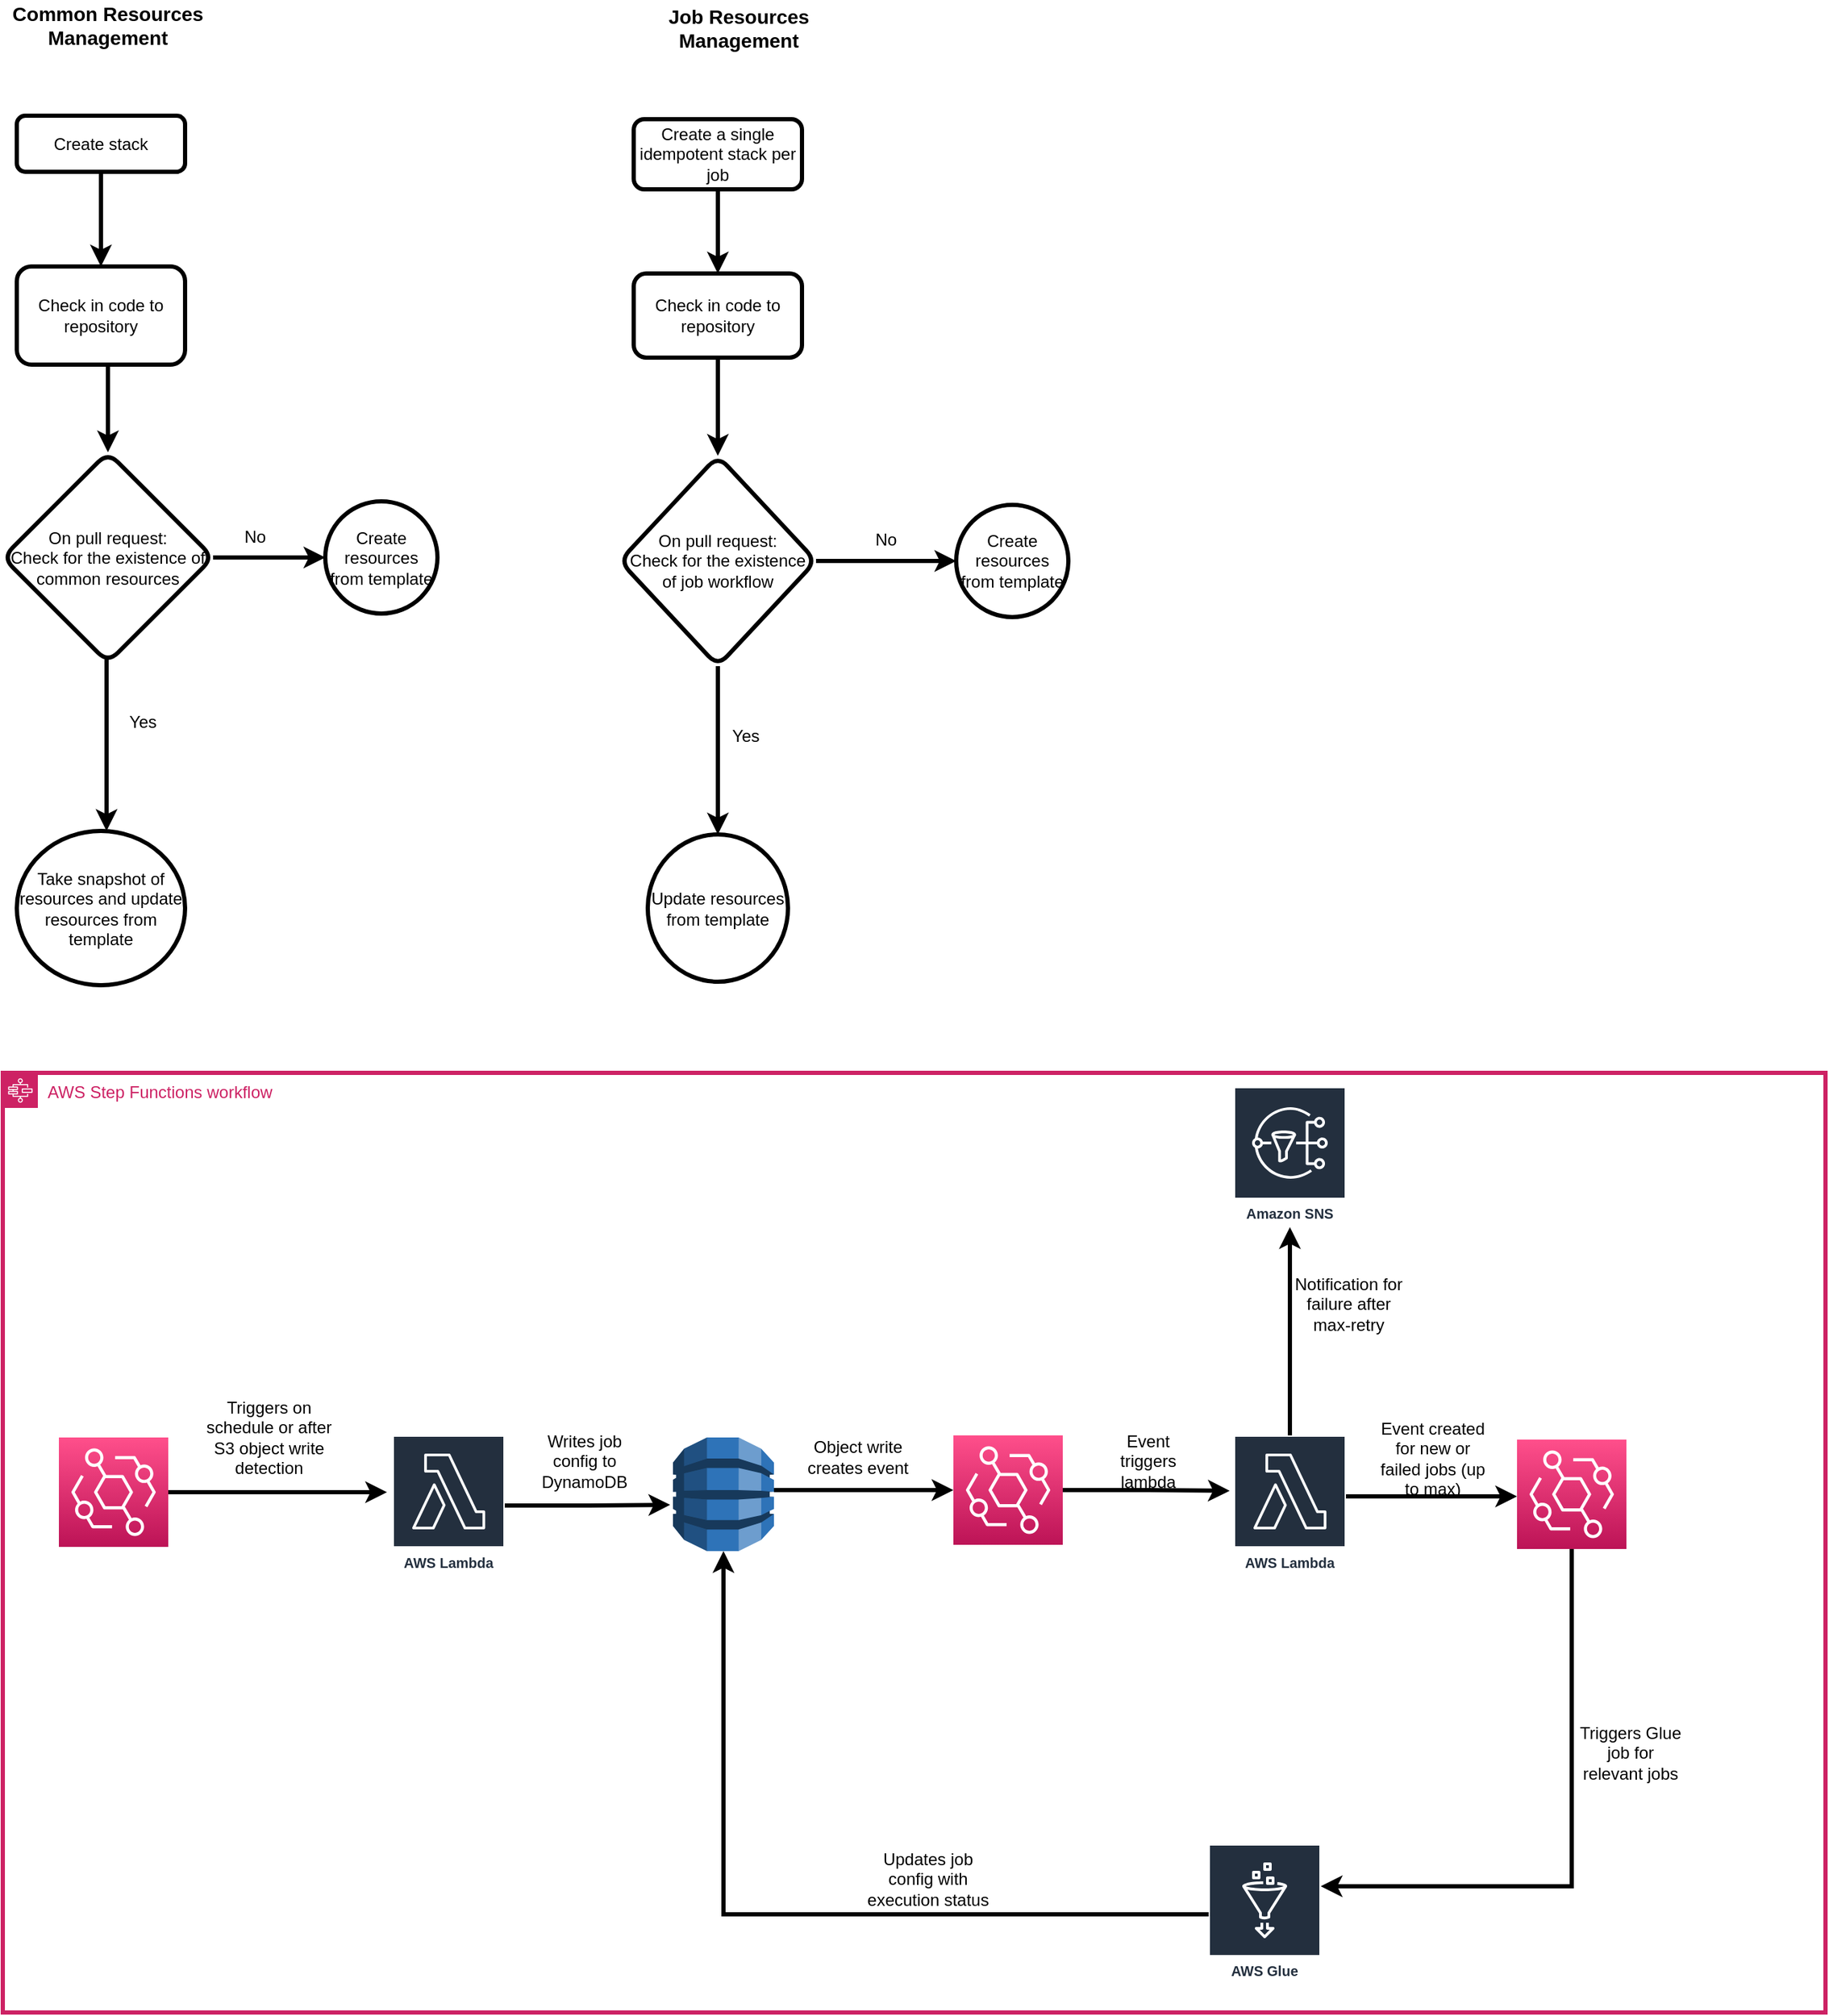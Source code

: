<mxfile version="21.1.1" type="device">
  <diagram id="C5RBs43oDa-KdzZeNtuy" name="Page-1">
    <mxGraphModel dx="1245" dy="645" grid="1" gridSize="10" guides="1" tooltips="1" connect="1" arrows="1" fold="1" page="1" pageScale="1" pageWidth="827" pageHeight="1169" math="0" shadow="0">
      <root>
        <mxCell id="WIyWlLk6GJQsqaUBKTNV-0" />
        <mxCell id="WIyWlLk6GJQsqaUBKTNV-1" parent="WIyWlLk6GJQsqaUBKTNV-0" />
        <mxCell id="-s3Pj3KcKdySAjV7g_e6-72" value="&lt;font style=&quot;font-size: 14px;&quot;&gt;&lt;b&gt;Common Resources Management&lt;br&gt;&lt;/b&gt;&lt;/font&gt;" style="text;strokeColor=none;align=center;fillColor=none;html=1;verticalAlign=middle;whiteSpace=wrap;rounded=0;strokeWidth=3;" parent="WIyWlLk6GJQsqaUBKTNV-1" vertex="1">
          <mxGeometry x="40" y="37.5" width="150" height="30" as="geometry" />
        </mxCell>
        <mxCell id="9hSZIn0WwLjKpth-NDlm-29" value="&lt;div&gt;Yes&lt;/div&gt;" style="text;strokeColor=none;align=center;fillColor=none;html=1;verticalAlign=middle;whiteSpace=wrap;rounded=0;strokeWidth=3;" vertex="1" parent="WIyWlLk6GJQsqaUBKTNV-1">
          <mxGeometry x="120" y="540" width="40" height="20" as="geometry" />
        </mxCell>
        <mxCell id="9hSZIn0WwLjKpth-NDlm-32" value="No" style="text;strokeColor=none;align=center;fillColor=none;html=1;verticalAlign=middle;whiteSpace=wrap;rounded=0;strokeWidth=3;" vertex="1" parent="WIyWlLk6GJQsqaUBKTNV-1">
          <mxGeometry x="200" y="407.5" width="40" height="20" as="geometry" />
        </mxCell>
        <mxCell id="9hSZIn0WwLjKpth-NDlm-35" value="" style="edgeStyle=orthogonalEdgeStyle;rounded=0;orthogonalLoop=1;jettySize=auto;html=1;strokeWidth=3;" edge="1" parent="WIyWlLk6GJQsqaUBKTNV-1" source="9hSZIn0WwLjKpth-NDlm-33" target="9hSZIn0WwLjKpth-NDlm-34">
          <mxGeometry relative="1" as="geometry" />
        </mxCell>
        <mxCell id="9hSZIn0WwLjKpth-NDlm-33" value="Create stack" style="rounded=1;whiteSpace=wrap;html=1;fontSize=12;glass=0;strokeWidth=3;shadow=0;" vertex="1" parent="WIyWlLk6GJQsqaUBKTNV-1">
          <mxGeometry x="50" y="117.5" width="120" height="40" as="geometry" />
        </mxCell>
        <mxCell id="9hSZIn0WwLjKpth-NDlm-37" value="" style="edgeStyle=orthogonalEdgeStyle;rounded=0;orthogonalLoop=1;jettySize=auto;html=1;strokeWidth=3;" edge="1" parent="WIyWlLk6GJQsqaUBKTNV-1" source="9hSZIn0WwLjKpth-NDlm-34" target="9hSZIn0WwLjKpth-NDlm-36">
          <mxGeometry relative="1" as="geometry">
            <Array as="points">
              <mxPoint x="115" y="310" />
              <mxPoint x="115" y="310" />
            </Array>
          </mxGeometry>
        </mxCell>
        <mxCell id="9hSZIn0WwLjKpth-NDlm-34" value="Check in code to repository" style="whiteSpace=wrap;html=1;rounded=1;glass=0;strokeWidth=3;shadow=0;" vertex="1" parent="WIyWlLk6GJQsqaUBKTNV-1">
          <mxGeometry x="50" y="225" width="120" height="70" as="geometry" />
        </mxCell>
        <mxCell id="9hSZIn0WwLjKpth-NDlm-39" value="" style="edgeStyle=orthogonalEdgeStyle;rounded=0;orthogonalLoop=1;jettySize=auto;html=1;strokeWidth=3;" edge="1" parent="WIyWlLk6GJQsqaUBKTNV-1" source="9hSZIn0WwLjKpth-NDlm-36" target="9hSZIn0WwLjKpth-NDlm-38">
          <mxGeometry relative="1" as="geometry" />
        </mxCell>
        <mxCell id="9hSZIn0WwLjKpth-NDlm-41" value="" style="edgeStyle=orthogonalEdgeStyle;rounded=0;orthogonalLoop=1;jettySize=auto;html=1;strokeWidth=3;" edge="1" parent="WIyWlLk6GJQsqaUBKTNV-1">
          <mxGeometry relative="1" as="geometry">
            <mxPoint x="114" y="502.5" as="sourcePoint" />
            <mxPoint x="114" y="627.5" as="targetPoint" />
            <Array as="points">
              <mxPoint x="114" y="540" />
              <mxPoint x="114" y="540" />
            </Array>
          </mxGeometry>
        </mxCell>
        <mxCell id="9hSZIn0WwLjKpth-NDlm-36" value="On pull request:&lt;br&gt;Check for the existence of common resources" style="rhombus;whiteSpace=wrap;html=1;rounded=1;glass=0;strokeWidth=3;shadow=0;" vertex="1" parent="WIyWlLk6GJQsqaUBKTNV-1">
          <mxGeometry x="40" y="357.5" width="150" height="150" as="geometry" />
        </mxCell>
        <mxCell id="9hSZIn0WwLjKpth-NDlm-38" value="Create resources from template" style="ellipse;whiteSpace=wrap;html=1;rounded=1;glass=0;strokeWidth=3;shadow=0;" vertex="1" parent="WIyWlLk6GJQsqaUBKTNV-1">
          <mxGeometry x="270" y="392.5" width="80" height="80" as="geometry" />
        </mxCell>
        <mxCell id="9hSZIn0WwLjKpth-NDlm-40" value="Take snapshot of resources and update resources from template" style="ellipse;whiteSpace=wrap;html=1;rounded=1;glass=0;strokeWidth=3;shadow=0;" vertex="1" parent="WIyWlLk6GJQsqaUBKTNV-1">
          <mxGeometry x="50" y="627.5" width="120" height="110" as="geometry" />
        </mxCell>
        <mxCell id="9hSZIn0WwLjKpth-NDlm-58" value="&lt;font style=&quot;font-size: 14px;&quot;&gt;&lt;b&gt;Job Resources Management&lt;br&gt;&lt;/b&gt;&lt;/font&gt;" style="text;strokeColor=none;align=center;fillColor=none;html=1;verticalAlign=middle;whiteSpace=wrap;rounded=0;strokeWidth=3;" vertex="1" parent="WIyWlLk6GJQsqaUBKTNV-1">
          <mxGeometry x="490" y="40" width="150" height="30" as="geometry" />
        </mxCell>
        <mxCell id="9hSZIn0WwLjKpth-NDlm-59" value="&lt;div&gt;Yes&lt;/div&gt;" style="text;strokeColor=none;align=center;fillColor=none;html=1;verticalAlign=middle;whiteSpace=wrap;rounded=0;strokeWidth=3;" vertex="1" parent="WIyWlLk6GJQsqaUBKTNV-1">
          <mxGeometry x="550" y="550" width="40" height="20" as="geometry" />
        </mxCell>
        <mxCell id="9hSZIn0WwLjKpth-NDlm-60" value="No" style="text;strokeColor=none;align=center;fillColor=none;html=1;verticalAlign=middle;whiteSpace=wrap;rounded=0;strokeWidth=3;" vertex="1" parent="WIyWlLk6GJQsqaUBKTNV-1">
          <mxGeometry x="650" y="410" width="40" height="20" as="geometry" />
        </mxCell>
        <mxCell id="9hSZIn0WwLjKpth-NDlm-61" value="" style="edgeStyle=orthogonalEdgeStyle;rounded=0;orthogonalLoop=1;jettySize=auto;html=1;strokeWidth=3;" edge="1" parent="WIyWlLk6GJQsqaUBKTNV-1" source="9hSZIn0WwLjKpth-NDlm-62" target="9hSZIn0WwLjKpth-NDlm-64">
          <mxGeometry relative="1" as="geometry" />
        </mxCell>
        <mxCell id="9hSZIn0WwLjKpth-NDlm-62" value="Create a single idempotent stack per job" style="rounded=1;whiteSpace=wrap;html=1;fontSize=12;glass=0;strokeWidth=3;shadow=0;" vertex="1" parent="WIyWlLk6GJQsqaUBKTNV-1">
          <mxGeometry x="490" y="120" width="120" height="50" as="geometry" />
        </mxCell>
        <mxCell id="9hSZIn0WwLjKpth-NDlm-63" value="" style="edgeStyle=orthogonalEdgeStyle;rounded=0;orthogonalLoop=1;jettySize=auto;html=1;strokeWidth=3;" edge="1" parent="WIyWlLk6GJQsqaUBKTNV-1" source="9hSZIn0WwLjKpth-NDlm-64" target="9hSZIn0WwLjKpth-NDlm-67">
          <mxGeometry relative="1" as="geometry" />
        </mxCell>
        <mxCell id="9hSZIn0WwLjKpth-NDlm-64" value="Check in code to repository" style="whiteSpace=wrap;html=1;rounded=1;glass=0;strokeWidth=3;shadow=0;" vertex="1" parent="WIyWlLk6GJQsqaUBKTNV-1">
          <mxGeometry x="490" y="230" width="120" height="60" as="geometry" />
        </mxCell>
        <mxCell id="9hSZIn0WwLjKpth-NDlm-65" value="" style="edgeStyle=orthogonalEdgeStyle;rounded=0;orthogonalLoop=1;jettySize=auto;html=1;strokeWidth=3;" edge="1" parent="WIyWlLk6GJQsqaUBKTNV-1" source="9hSZIn0WwLjKpth-NDlm-67" target="9hSZIn0WwLjKpth-NDlm-68">
          <mxGeometry relative="1" as="geometry" />
        </mxCell>
        <mxCell id="9hSZIn0WwLjKpth-NDlm-66" value="" style="edgeStyle=orthogonalEdgeStyle;rounded=0;orthogonalLoop=1;jettySize=auto;html=1;strokeWidth=3;" edge="1" parent="WIyWlLk6GJQsqaUBKTNV-1" source="9hSZIn0WwLjKpth-NDlm-67" target="9hSZIn0WwLjKpth-NDlm-70">
          <mxGeometry relative="1" as="geometry" />
        </mxCell>
        <mxCell id="9hSZIn0WwLjKpth-NDlm-67" value="On pull request:&lt;br&gt;Check for the existence of job workflow" style="rhombus;whiteSpace=wrap;html=1;rounded=1;glass=0;strokeWidth=3;shadow=0;" vertex="1" parent="WIyWlLk6GJQsqaUBKTNV-1">
          <mxGeometry x="480" y="360" width="140" height="150" as="geometry" />
        </mxCell>
        <mxCell id="9hSZIn0WwLjKpth-NDlm-68" value="Create resources from template" style="ellipse;whiteSpace=wrap;html=1;rounded=1;glass=0;strokeWidth=3;shadow=0;" vertex="1" parent="WIyWlLk6GJQsqaUBKTNV-1">
          <mxGeometry x="720" y="395" width="80" height="80" as="geometry" />
        </mxCell>
        <mxCell id="9hSZIn0WwLjKpth-NDlm-70" value="Update resources from template" style="ellipse;whiteSpace=wrap;html=1;rounded=1;glass=0;strokeWidth=3;shadow=0;" vertex="1" parent="WIyWlLk6GJQsqaUBKTNV-1">
          <mxGeometry x="500" y="630" width="100" height="105" as="geometry" />
        </mxCell>
        <mxCell id="9hSZIn0WwLjKpth-NDlm-84" value="AWS Step Functions workflow" style="points=[[0,0],[0.25,0],[0.5,0],[0.75,0],[1,0],[1,0.25],[1,0.5],[1,0.75],[1,1],[0.75,1],[0.5,1],[0.25,1],[0,1],[0,0.75],[0,0.5],[0,0.25]];outlineConnect=0;gradientColor=none;html=1;whiteSpace=wrap;fontSize=12;fontStyle=0;container=1;pointerEvents=0;collapsible=0;recursiveResize=0;shape=mxgraph.aws4.group;grIcon=mxgraph.aws4.group_aws_step_functions_workflow;strokeColor=#CD2264;fillColor=none;verticalAlign=top;align=left;spacingLeft=30;fontColor=#CD2264;dashed=0;strokeWidth=3;" vertex="1" parent="WIyWlLk6GJQsqaUBKTNV-1">
          <mxGeometry x="40" y="800" width="1300" height="670" as="geometry" />
        </mxCell>
        <mxCell id="9hSZIn0WwLjKpth-NDlm-92" style="edgeStyle=orthogonalEdgeStyle;rounded=0;orthogonalLoop=1;jettySize=auto;html=1;entryX=-0.05;entryY=0.405;entryDx=0;entryDy=0;entryPerimeter=0;strokeWidth=3;" edge="1" parent="9hSZIn0WwLjKpth-NDlm-84" source="9hSZIn0WwLjKpth-NDlm-86" target="9hSZIn0WwLjKpth-NDlm-87">
          <mxGeometry relative="1" as="geometry" />
        </mxCell>
        <mxCell id="9hSZIn0WwLjKpth-NDlm-86" value="" style="sketch=0;points=[[0,0,0],[0.25,0,0],[0.5,0,0],[0.75,0,0],[1,0,0],[0,1,0],[0.25,1,0],[0.5,1,0],[0.75,1,0],[1,1,0],[0,0.25,0],[0,0.5,0],[0,0.75,0],[1,0.25,0],[1,0.5,0],[1,0.75,0]];outlineConnect=0;fontColor=#232F3E;gradientColor=#FF4F8B;gradientDirection=north;fillColor=#BC1356;strokeColor=#ffffff;dashed=0;verticalLabelPosition=bottom;verticalAlign=top;align=center;html=1;fontSize=12;fontStyle=0;aspect=fixed;shape=mxgraph.aws4.resourceIcon;resIcon=mxgraph.aws4.eventbridge;strokeWidth=3;" vertex="1" parent="9hSZIn0WwLjKpth-NDlm-84">
          <mxGeometry x="40" y="260" width="78" height="78" as="geometry" />
        </mxCell>
        <mxCell id="9hSZIn0WwLjKpth-NDlm-165" style="edgeStyle=orthogonalEdgeStyle;rounded=0;orthogonalLoop=1;jettySize=auto;html=1;entryX=-0.028;entryY=0.593;entryDx=0;entryDy=0;entryPerimeter=0;strokeWidth=3;" edge="1" parent="9hSZIn0WwLjKpth-NDlm-84" source="9hSZIn0WwLjKpth-NDlm-87" target="9hSZIn0WwLjKpth-NDlm-89">
          <mxGeometry relative="1" as="geometry" />
        </mxCell>
        <mxCell id="9hSZIn0WwLjKpth-NDlm-87" value="AWS Lambda" style="sketch=0;outlineConnect=0;fontColor=#232F3E;gradientColor=none;strokeColor=#ffffff;fillColor=#232F3E;dashed=0;verticalLabelPosition=middle;verticalAlign=bottom;align=center;html=1;whiteSpace=wrap;fontSize=10;fontStyle=1;spacing=3;shape=mxgraph.aws4.productIcon;prIcon=mxgraph.aws4.lambda;strokeWidth=3;" vertex="1" parent="9hSZIn0WwLjKpth-NDlm-84">
          <mxGeometry x="278" y="258.5" width="80" height="100" as="geometry" />
        </mxCell>
        <mxCell id="9hSZIn0WwLjKpth-NDlm-100" style="edgeStyle=orthogonalEdgeStyle;rounded=0;orthogonalLoop=1;jettySize=auto;html=1;entryX=0;entryY=0.5;entryDx=0;entryDy=0;entryPerimeter=0;strokeWidth=3;" edge="1" parent="9hSZIn0WwLjKpth-NDlm-84" source="9hSZIn0WwLjKpth-NDlm-89" target="9hSZIn0WwLjKpth-NDlm-90">
          <mxGeometry relative="1" as="geometry">
            <Array as="points">
              <mxPoint x="614" y="298" />
            </Array>
          </mxGeometry>
        </mxCell>
        <mxCell id="9hSZIn0WwLjKpth-NDlm-89" value="" style="outlineConnect=0;dashed=0;verticalLabelPosition=bottom;verticalAlign=top;align=center;html=1;shape=mxgraph.aws3.dynamo_db;fillColor=#2E73B8;gradientColor=none;strokeWidth=3;" vertex="1" parent="9hSZIn0WwLjKpth-NDlm-84">
          <mxGeometry x="478" y="260" width="72" height="81" as="geometry" />
        </mxCell>
        <mxCell id="9hSZIn0WwLjKpth-NDlm-103" style="edgeStyle=orthogonalEdgeStyle;rounded=0;orthogonalLoop=1;jettySize=auto;html=1;entryX=-0.037;entryY=0.395;entryDx=0;entryDy=0;entryPerimeter=0;strokeWidth=3;" edge="1" parent="9hSZIn0WwLjKpth-NDlm-84" source="9hSZIn0WwLjKpth-NDlm-90" target="9hSZIn0WwLjKpth-NDlm-102">
          <mxGeometry relative="1" as="geometry" />
        </mxCell>
        <mxCell id="9hSZIn0WwLjKpth-NDlm-90" value="" style="sketch=0;points=[[0,0,0],[0.25,0,0],[0.5,0,0],[0.75,0,0],[1,0,0],[0,1,0],[0.25,1,0],[0.5,1,0],[0.75,1,0],[1,1,0],[0,0.25,0],[0,0.5,0],[0,0.75,0],[1,0.25,0],[1,0.5,0],[1,0.75,0]];outlineConnect=0;fontColor=#232F3E;gradientColor=#FF4F8B;gradientDirection=north;fillColor=#BC1356;strokeColor=#ffffff;dashed=0;verticalLabelPosition=bottom;verticalAlign=top;align=center;html=1;fontSize=12;fontStyle=0;aspect=fixed;shape=mxgraph.aws4.resourceIcon;resIcon=mxgraph.aws4.eventbridge;strokeWidth=3;" vertex="1" parent="9hSZIn0WwLjKpth-NDlm-84">
          <mxGeometry x="678" y="258.5" width="78" height="78" as="geometry" />
        </mxCell>
        <mxCell id="9hSZIn0WwLjKpth-NDlm-93" value="Triggers on schedule or after S3 object write detection " style="text;strokeColor=none;align=center;fillColor=none;html=1;verticalAlign=middle;whiteSpace=wrap;rounded=0;strokeWidth=3;" vertex="1" parent="9hSZIn0WwLjKpth-NDlm-84">
          <mxGeometry x="140" y="250" width="100" height="20" as="geometry" />
        </mxCell>
        <mxCell id="9hSZIn0WwLjKpth-NDlm-95" value="Writes job config to DynamoDB" style="text;strokeColor=none;align=center;fillColor=none;html=1;verticalAlign=middle;whiteSpace=wrap;rounded=0;strokeWidth=3;" vertex="1" parent="9hSZIn0WwLjKpth-NDlm-84">
          <mxGeometry x="390" y="261.5" width="50" height="30" as="geometry" />
        </mxCell>
        <mxCell id="9hSZIn0WwLjKpth-NDlm-101" value="Event triggers lambda" style="text;strokeColor=none;align=center;fillColor=none;html=1;verticalAlign=middle;whiteSpace=wrap;rounded=0;strokeWidth=3;" vertex="1" parent="9hSZIn0WwLjKpth-NDlm-84">
          <mxGeometry x="787" y="261.5" width="60" height="30" as="geometry" />
        </mxCell>
        <mxCell id="9hSZIn0WwLjKpth-NDlm-164" style="edgeStyle=orthogonalEdgeStyle;rounded=0;orthogonalLoop=1;jettySize=auto;html=1;entryX=0;entryY=0.75;entryDx=0;entryDy=0;entryPerimeter=0;strokeWidth=3;" edge="1" parent="9hSZIn0WwLjKpth-NDlm-84">
          <mxGeometry relative="1" as="geometry">
            <mxPoint x="958" y="302" as="sourcePoint" />
            <mxPoint x="1080" y="302" as="targetPoint" />
            <Array as="points">
              <mxPoint x="990" y="302" />
              <mxPoint x="990" y="302" />
            </Array>
          </mxGeometry>
        </mxCell>
        <mxCell id="9hSZIn0WwLjKpth-NDlm-167" style="edgeStyle=orthogonalEdgeStyle;rounded=0;orthogonalLoop=1;jettySize=auto;html=1;strokeWidth=3;" edge="1" parent="9hSZIn0WwLjKpth-NDlm-84" source="9hSZIn0WwLjKpth-NDlm-102" target="9hSZIn0WwLjKpth-NDlm-166">
          <mxGeometry relative="1" as="geometry" />
        </mxCell>
        <mxCell id="9hSZIn0WwLjKpth-NDlm-102" value="AWS Lambda" style="sketch=0;outlineConnect=0;fontColor=#232F3E;gradientColor=none;strokeColor=#ffffff;fillColor=#232F3E;dashed=0;verticalLabelPosition=middle;verticalAlign=bottom;align=center;html=1;whiteSpace=wrap;fontSize=10;fontStyle=1;spacing=3;shape=mxgraph.aws4.productIcon;prIcon=mxgraph.aws4.lambda;strokeWidth=3;" vertex="1" parent="9hSZIn0WwLjKpth-NDlm-84">
          <mxGeometry x="878" y="258.5" width="80" height="100" as="geometry" />
        </mxCell>
        <mxCell id="9hSZIn0WwLjKpth-NDlm-118" value="Event created for new or failed jobs (up to max)" style="text;strokeColor=none;align=center;fillColor=none;html=1;verticalAlign=middle;whiteSpace=wrap;rounded=0;strokeWidth=3;" vertex="1" parent="9hSZIn0WwLjKpth-NDlm-84">
          <mxGeometry x="980" y="260" width="80" height="30" as="geometry" />
        </mxCell>
        <mxCell id="9hSZIn0WwLjKpth-NDlm-121" style="edgeStyle=orthogonalEdgeStyle;rounded=0;orthogonalLoop=1;jettySize=auto;html=1;entryX=0.5;entryY=1;entryDx=0;entryDy=0;entryPerimeter=0;strokeWidth=3;" edge="1" parent="9hSZIn0WwLjKpth-NDlm-84" source="9hSZIn0WwLjKpth-NDlm-88" target="9hSZIn0WwLjKpth-NDlm-89">
          <mxGeometry relative="1" as="geometry" />
        </mxCell>
        <mxCell id="9hSZIn0WwLjKpth-NDlm-88" value="AWS Glue" style="sketch=0;outlineConnect=0;fontColor=#232F3E;gradientColor=none;strokeColor=#ffffff;fillColor=#232F3E;dashed=0;verticalLabelPosition=middle;verticalAlign=bottom;align=center;html=1;whiteSpace=wrap;fontSize=10;fontStyle=1;spacing=3;shape=mxgraph.aws4.productIcon;prIcon=mxgraph.aws4.glue;strokeWidth=3;" vertex="1" parent="9hSZIn0WwLjKpth-NDlm-84">
          <mxGeometry x="860" y="550" width="80" height="100" as="geometry" />
        </mxCell>
        <mxCell id="9hSZIn0WwLjKpth-NDlm-140" value="Updates job config with execution status" style="text;strokeColor=none;align=center;fillColor=none;html=1;verticalAlign=middle;whiteSpace=wrap;rounded=0;strokeWidth=3;" vertex="1" parent="9hSZIn0WwLjKpth-NDlm-84">
          <mxGeometry x="610" y="560" width="100" height="30" as="geometry" />
        </mxCell>
        <mxCell id="9hSZIn0WwLjKpth-NDlm-171" style="edgeStyle=orthogonalEdgeStyle;rounded=0;orthogonalLoop=1;jettySize=auto;html=1;strokeWidth=3;" edge="1" parent="9hSZIn0WwLjKpth-NDlm-84" source="9hSZIn0WwLjKpth-NDlm-141" target="9hSZIn0WwLjKpth-NDlm-88">
          <mxGeometry relative="1" as="geometry">
            <Array as="points">
              <mxPoint x="1119" y="580" />
            </Array>
          </mxGeometry>
        </mxCell>
        <mxCell id="9hSZIn0WwLjKpth-NDlm-141" value="" style="sketch=0;points=[[0,0,0],[0.25,0,0],[0.5,0,0],[0.75,0,0],[1,0,0],[0,1,0],[0.25,1,0],[0.5,1,0],[0.75,1,0],[1,1,0],[0,0.25,0],[0,0.5,0],[0,0.75,0],[1,0.25,0],[1,0.5,0],[1,0.75,0]];outlineConnect=0;fontColor=#232F3E;gradientColor=#FF4F8B;gradientDirection=north;fillColor=#BC1356;strokeColor=#ffffff;dashed=0;verticalLabelPosition=bottom;verticalAlign=top;align=center;html=1;fontSize=12;fontStyle=0;aspect=fixed;shape=mxgraph.aws4.resourceIcon;resIcon=mxgraph.aws4.eventbridge;strokeWidth=3;" vertex="1" parent="9hSZIn0WwLjKpth-NDlm-84">
          <mxGeometry x="1080" y="261.5" width="78" height="78" as="geometry" />
        </mxCell>
        <mxCell id="9hSZIn0WwLjKpth-NDlm-162" value="Triggers Glue job for relevant jobs" style="text;strokeColor=none;align=center;fillColor=none;html=1;verticalAlign=middle;whiteSpace=wrap;rounded=0;strokeWidth=3;" vertex="1" parent="9hSZIn0WwLjKpth-NDlm-84">
          <mxGeometry x="1121" y="470" width="80" height="30" as="geometry" />
        </mxCell>
        <mxCell id="9hSZIn0WwLjKpth-NDlm-166" value="Amazon SNS" style="sketch=0;outlineConnect=0;fontColor=#232F3E;gradientColor=none;strokeColor=#ffffff;fillColor=#232F3E;dashed=0;verticalLabelPosition=middle;verticalAlign=bottom;align=center;html=1;whiteSpace=wrap;fontSize=10;fontStyle=1;spacing=3;shape=mxgraph.aws4.productIcon;prIcon=mxgraph.aws4.sns;strokeWidth=3;" vertex="1" parent="9hSZIn0WwLjKpth-NDlm-84">
          <mxGeometry x="878" y="10" width="80" height="100" as="geometry" />
        </mxCell>
        <mxCell id="9hSZIn0WwLjKpth-NDlm-169" value="Object write creates event" style="text;strokeColor=none;align=center;fillColor=none;html=1;verticalAlign=middle;whiteSpace=wrap;rounded=0;strokeWidth=3;" vertex="1" parent="9hSZIn0WwLjKpth-NDlm-84">
          <mxGeometry x="570" y="258.5" width="80" height="30" as="geometry" />
        </mxCell>
        <mxCell id="9hSZIn0WwLjKpth-NDlm-170" value="Notification for failure after max-retry" style="text;strokeColor=none;align=center;fillColor=none;html=1;verticalAlign=middle;whiteSpace=wrap;rounded=0;strokeWidth=3;" vertex="1" parent="9hSZIn0WwLjKpth-NDlm-84">
          <mxGeometry x="920" y="150" width="80" height="30" as="geometry" />
        </mxCell>
      </root>
    </mxGraphModel>
  </diagram>
</mxfile>

